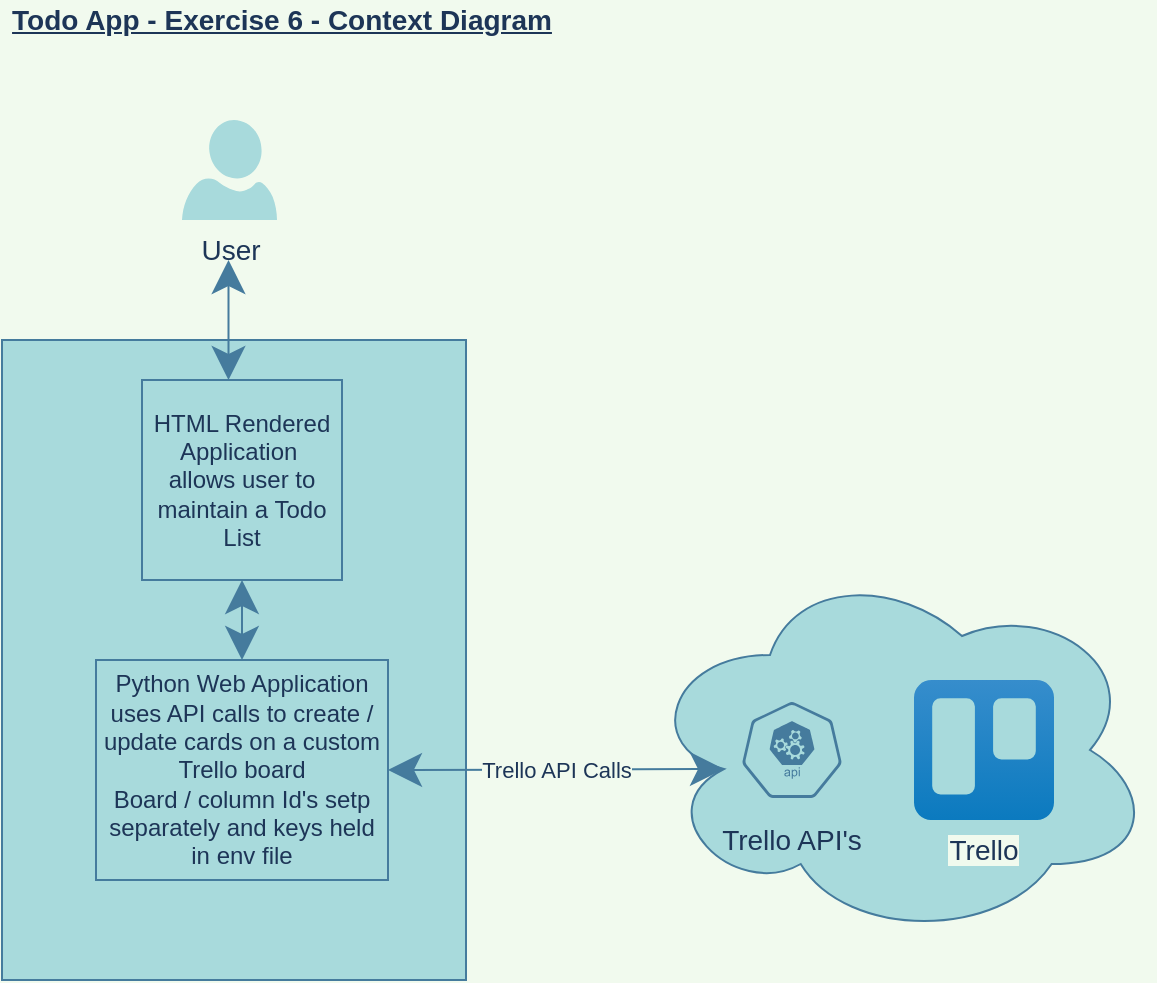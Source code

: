<mxfile pages="2">
    <diagram id="Y1Ypbf706UVIuq5K6Q58" name="Context">
        <mxGraphModel dx="1249" dy="790" grid="1" gridSize="10" guides="1" tooltips="1" connect="1" arrows="1" fold="1" page="1" pageScale="1" pageWidth="827" pageHeight="1169" background="#F1FAEE" math="0" shadow="0">
            <root>
                <mxCell id="0"/>
                <mxCell id="1" parent="0"/>
                <mxCell id="FLjWXgGNFJg_sXlB7Dut-17" value="" style="rounded=0;whiteSpace=wrap;html=1;hachureGap=4;pointerEvents=0;fillColor=#A8DADC;strokeColor=#457B9D;fontColor=#1D3557;" parent="1" vertex="1">
                    <mxGeometry x="40" y="210" width="232" height="320" as="geometry"/>
                </mxCell>
                <mxCell id="FLjWXgGNFJg_sXlB7Dut-1" value="" style="ellipse;shape=cloud;whiteSpace=wrap;html=1;hachureGap=4;pointerEvents=0;fontSize=14;fillColor=#A8DADC;strokeColor=#457B9D;fontColor=#1D3557;" parent="1" vertex="1">
                    <mxGeometry x="360" y="320" width="256" height="190" as="geometry"/>
                </mxCell>
                <mxCell id="FLjWXgGNFJg_sXlB7Dut-2" value="Todo App - Exercise 6 - Context Diagram" style="text;html=1;strokeColor=none;fillColor=none;align=center;verticalAlign=middle;whiteSpace=wrap;rounded=0;hachureGap=4;pointerEvents=0;fontSize=14;fontStyle=5;fontColor=#1D3557;" parent="1" vertex="1">
                    <mxGeometry x="40" y="40" width="280" height="20" as="geometry"/>
                </mxCell>
                <mxCell id="FLjWXgGNFJg_sXlB7Dut-3" value="User" style="verticalLabelPosition=bottom;html=1;verticalAlign=top;align=center;strokeColor=none;fillColor=#A8DADC;shape=mxgraph.azure.user;hachureGap=4;pointerEvents=0;fontSize=14;fontColor=#1D3557;" parent="1" vertex="1">
                    <mxGeometry x="130" y="100" width="47.5" height="50" as="geometry"/>
                </mxCell>
                <mxCell id="FLjWXgGNFJg_sXlB7Dut-4" value="" style="sketch=0;html=1;dashed=0;whitespace=wrap;fillColor=#A8DADC;strokeColor=#457B9D;points=[[0.005,0.63,0],[0.1,0.2,0],[0.9,0.2,0],[0.5,0,0],[0.995,0.63,0],[0.72,0.99,0],[0.5,1,0],[0.28,0.99,0]];shape=mxgraph.kubernetes.icon;prIcon=api;hachureGap=4;pointerEvents=0;fontSize=14;fontColor=#1D3557;" parent="1" vertex="1">
                    <mxGeometry x="410" y="391" width="50" height="48" as="geometry"/>
                </mxCell>
                <mxCell id="FLjWXgGNFJg_sXlB7Dut-5" value="Trello" style="image;image=img/lib/atlassian/Trello_Logo.svg;hachureGap=4;pointerEvents=0;fontSize=14;labelBackgroundColor=#F1FAEE;fillColor=#A8DADC;strokeColor=#457B9D;fontColor=#1D3557;" parent="1" vertex="1">
                    <mxGeometry x="496" y="380" width="70" height="70" as="geometry"/>
                </mxCell>
                <mxCell id="FLjWXgGNFJg_sXlB7Dut-6" value="Trello API's" style="text;html=1;strokeColor=none;fillColor=none;align=center;verticalAlign=middle;whiteSpace=wrap;rounded=0;hachureGap=4;pointerEvents=0;fontSize=14;fontColor=#1D3557;" parent="1" vertex="1">
                    <mxGeometry x="390" y="450" width="90" height="20" as="geometry"/>
                </mxCell>
                <mxCell id="FLjWXgGNFJg_sXlB7Dut-8" value="HTML Rendered Application&amp;nbsp;&lt;br&gt;allows user to maintain a Todo List" style="whiteSpace=wrap;html=1;aspect=fixed;hachureGap=4;pointerEvents=0;fillColor=#A8DADC;strokeColor=#457B9D;fontColor=#1D3557;" parent="1" vertex="1">
                    <mxGeometry x="110" y="230" width="100" height="100" as="geometry"/>
                </mxCell>
                <mxCell id="FLjWXgGNFJg_sXlB7Dut-10" value="" style="endArrow=classic;startArrow=classic;html=1;startSize=14;endSize=14;sourcePerimeterSpacing=8;targetPerimeterSpacing=8;labelBackgroundColor=#F1FAEE;strokeColor=#457B9D;fontColor=#1D3557;" parent="1" edge="1">
                    <mxGeometry width="50" height="50" relative="1" as="geometry">
                        <mxPoint x="153.25" y="230" as="sourcePoint"/>
                        <mxPoint x="153.25" y="170" as="targetPoint"/>
                    </mxGeometry>
                </mxCell>
                <mxCell id="FLjWXgGNFJg_sXlB7Dut-12" value="Python Web Application&lt;br&gt;uses API calls to create / update cards on a custom Trello board&lt;br&gt;Board / column Id's setp separately and keys held in env file" style="rounded=0;whiteSpace=wrap;html=1;hachureGap=4;pointerEvents=0;fillColor=#A8DADC;strokeColor=#457B9D;fontColor=#1D3557;" parent="1" vertex="1">
                    <mxGeometry x="87" y="370" width="146" height="110" as="geometry"/>
                </mxCell>
                <mxCell id="FLjWXgGNFJg_sXlB7Dut-13" value="" style="endArrow=classic;startArrow=classic;html=1;startSize=14;endSize=14;sourcePerimeterSpacing=8;targetPerimeterSpacing=8;entryX=0.5;entryY=1;entryDx=0;entryDy=0;exitX=0.5;exitY=0;exitDx=0;exitDy=0;labelBackgroundColor=#F1FAEE;strokeColor=#457B9D;fontColor=#1D3557;" parent="1" source="FLjWXgGNFJg_sXlB7Dut-12" target="FLjWXgGNFJg_sXlB7Dut-8" edge="1">
                    <mxGeometry width="50" height="50" relative="1" as="geometry">
                        <mxPoint x="300" y="350" as="sourcePoint"/>
                        <mxPoint x="300" y="290" as="targetPoint"/>
                        <Array as="points"/>
                    </mxGeometry>
                </mxCell>
                <mxCell id="FLjWXgGNFJg_sXlB7Dut-14" value="Trello API Calls" style="endArrow=classic;startArrow=classic;html=1;startSize=14;endSize=14;sourcePerimeterSpacing=8;targetPerimeterSpacing=8;exitX=1;exitY=0.5;exitDx=0;exitDy=0;entryX=0.16;entryY=0.55;entryDx=0;entryDy=0;entryPerimeter=0;labelBackgroundColor=#F1FAEE;strokeColor=#457B9D;fontColor=#1D3557;" parent="1" source="FLjWXgGNFJg_sXlB7Dut-12" target="FLjWXgGNFJg_sXlB7Dut-1" edge="1">
                    <mxGeometry width="50" height="50" relative="1" as="geometry">
                        <mxPoint x="250" y="424.5" as="sourcePoint"/>
                        <mxPoint x="380" y="424.5" as="targetPoint"/>
                    </mxGeometry>
                </mxCell>
            </root>
        </mxGraphModel>
    </diagram>
</mxfile>